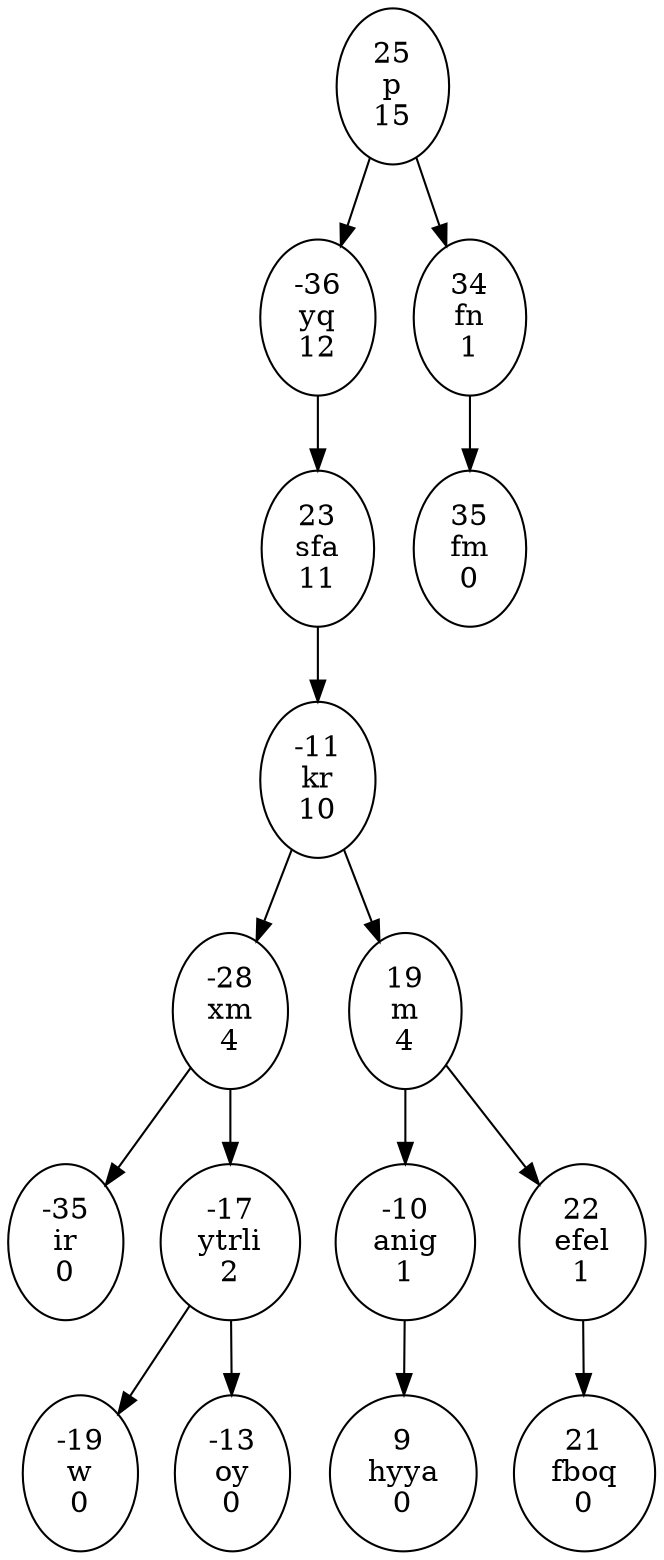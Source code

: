 digraph testAVL {
	N_36[label="-36\nyq\n12"]
	N_36->N23
	N_35[label="-35\nir\n0"]
	N_28[label="-28\nxm\n4"]
	N_28->N_35
	N_28->N_17
	N_19[label="-19\nw\n0"]
	N_17[label="-17\nytrli\n2"]
	N_17->N_19
	N_17->N_13
	N_13[label="-13\noy\n0"]
	N_11[label="-11\nkr\n10"]
	N_11->N_28
	N_11->N19
	N_10[label="-10\nanig\n1"]
	N_10->N9
	N9[label="9\nhyya\n0"]
	N19[label="19\nm\n4"]
	N19->N_10
	N19->N22
	N21[label="21\nfboq\n0"]
	N22[label="22\nefel\n1"]
	N22->N21
	N23[label="23\nsfa\n11"]
	N23->N_11
	N25[label="25\np\n15"]
	N25->N_36
	N25->N34
	N34[label="34\nfn\n1"]
	N34->N35
	N35[label="35\nfm\n0"]
}
